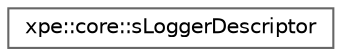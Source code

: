 digraph "Graphical Class Hierarchy"
{
 // LATEX_PDF_SIZE
  bgcolor="transparent";
  edge [fontname=Helvetica,fontsize=10,labelfontname=Helvetica,labelfontsize=10];
  node [fontname=Helvetica,fontsize=10,shape=box,height=0.2,width=0.4];
  rankdir="LR";
  Node0 [id="Node000000",label="xpe::core::sLoggerDescriptor",height=0.2,width=0.4,color="grey40", fillcolor="white", style="filled",URL="$structxpe_1_1core_1_1s_logger_descriptor.html",tooltip=" "];
}
